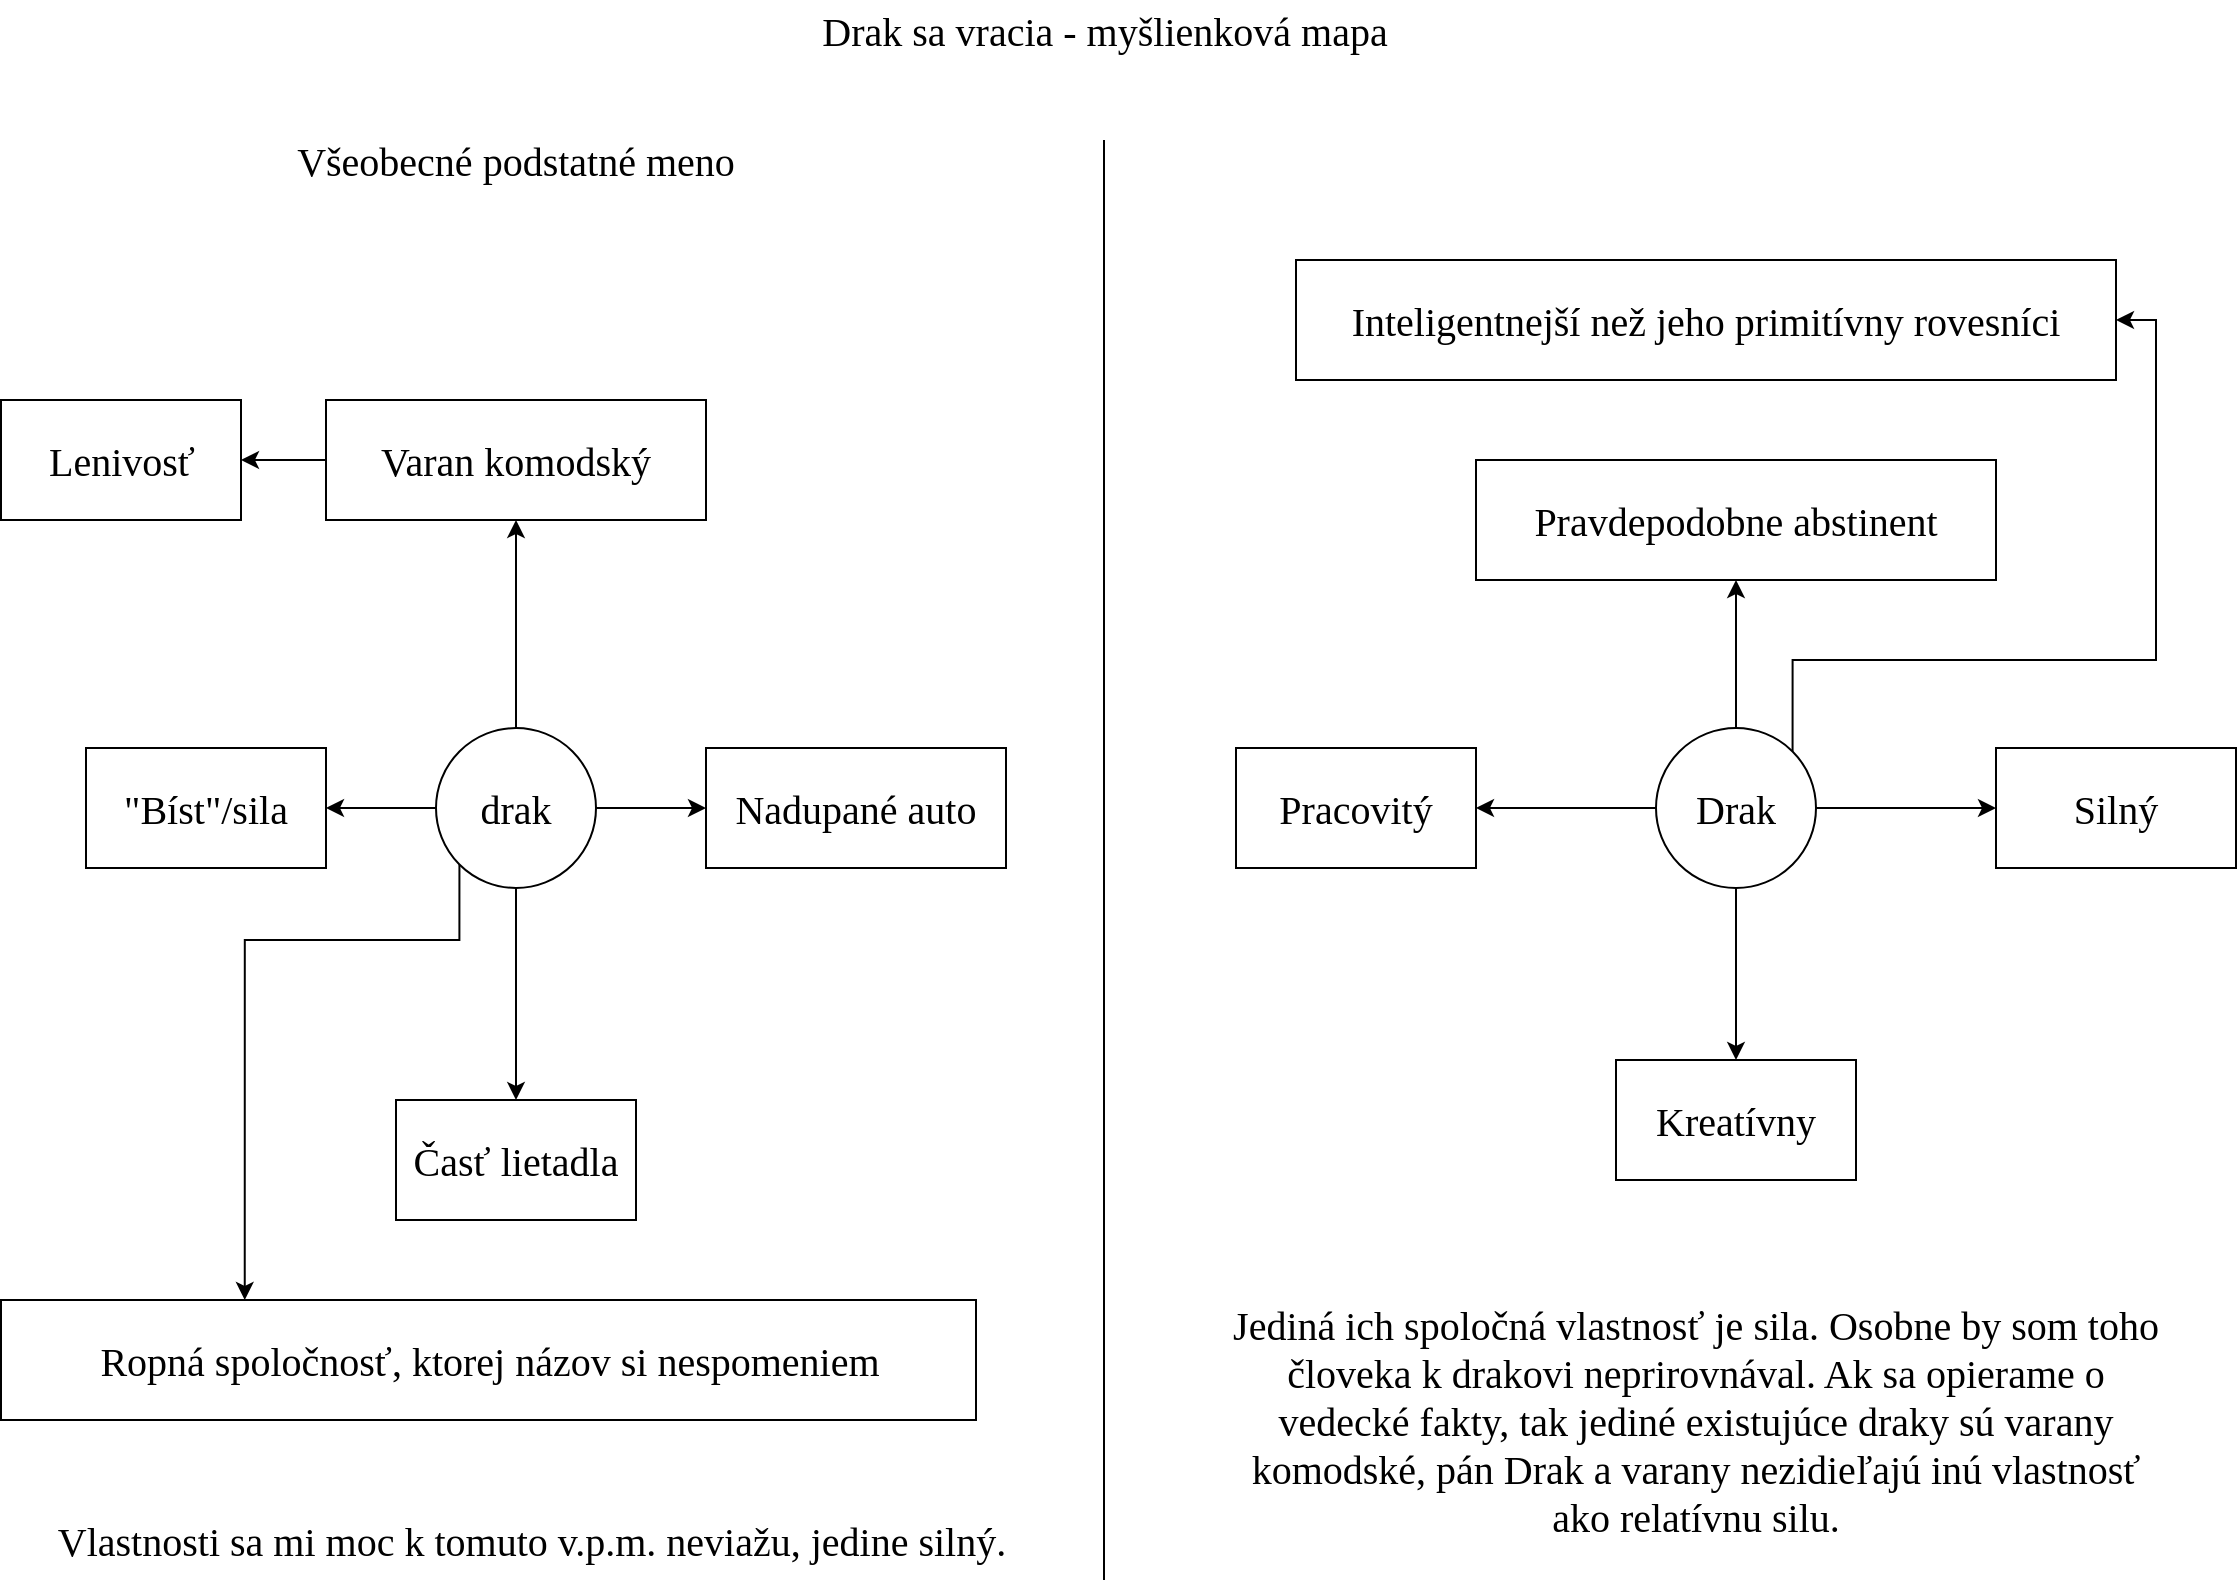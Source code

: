 <mxfile version="12.6.5" type="device"><diagram id="emyQ-_Be8F-ncEG-YJXW" name="Page-1"><mxGraphModel dx="1102" dy="1023" grid="1" gridSize="10" guides="1" tooltips="1" connect="1" arrows="1" fold="1" page="1" pageScale="1" pageWidth="1169" pageHeight="827" math="0" shadow="0"><root><mxCell id="0"/><mxCell id="1" parent="0"/><mxCell id="FTowzK613ElJCaTIjQ1t-1" value="Drak sa vracia - myšlienková mapa" style="text;html=1;strokeColor=none;fillColor=none;align=center;verticalAlign=middle;whiteSpace=wrap;rounded=0;fontFamily=Ubuntu;fontSize=20;" parent="1" vertex="1"><mxGeometry x="418" y="10" width="333" height="30" as="geometry"/></mxCell><mxCell id="FTowzK613ElJCaTIjQ1t-2" value="" style="endArrow=none;html=1;fontFamily=Ubuntu;fontSize=20;" parent="1" edge="1"><mxGeometry width="50" height="50" relative="1" as="geometry"><mxPoint x="584" y="800" as="sourcePoint"/><mxPoint x="584" y="80" as="targetPoint"/></mxGeometry></mxCell><mxCell id="FTowzK613ElJCaTIjQ1t-3" value="Všeobecné podstatné meno" style="text;html=1;strokeColor=none;fillColor=none;align=center;verticalAlign=middle;whiteSpace=wrap;rounded=0;fontFamily=Ubuntu;fontSize=20;" parent="1" vertex="1"><mxGeometry x="150" y="80" width="280" height="20" as="geometry"/></mxCell><mxCell id="FTowzK613ElJCaTIjQ1t-6" style="edgeStyle=orthogonalEdgeStyle;rounded=0;orthogonalLoop=1;jettySize=auto;html=1;exitX=0.5;exitY=1;exitDx=0;exitDy=0;entryX=0.5;entryY=0;entryDx=0;entryDy=0;fontFamily=Ubuntu;fontSize=20;" parent="1" source="FTowzK613ElJCaTIjQ1t-4" target="FTowzK613ElJCaTIjQ1t-5" edge="1"><mxGeometry relative="1" as="geometry"/></mxCell><mxCell id="FTowzK613ElJCaTIjQ1t-11" style="edgeStyle=orthogonalEdgeStyle;rounded=0;orthogonalLoop=1;jettySize=auto;html=1;exitX=0.5;exitY=0;exitDx=0;exitDy=0;entryX=0.5;entryY=1;entryDx=0;entryDy=0;fontFamily=Ubuntu;fontSize=20;" parent="1" source="FTowzK613ElJCaTIjQ1t-4" target="FTowzK613ElJCaTIjQ1t-7" edge="1"><mxGeometry relative="1" as="geometry"/></mxCell><mxCell id="FTowzK613ElJCaTIjQ1t-13" style="edgeStyle=orthogonalEdgeStyle;rounded=0;orthogonalLoop=1;jettySize=auto;html=1;exitX=1;exitY=0.5;exitDx=0;exitDy=0;entryX=0;entryY=0.5;entryDx=0;entryDy=0;fontFamily=Ubuntu;fontSize=20;" parent="1" source="FTowzK613ElJCaTIjQ1t-4" target="FTowzK613ElJCaTIjQ1t-12" edge="1"><mxGeometry relative="1" as="geometry"/></mxCell><mxCell id="FTowzK613ElJCaTIjQ1t-15" style="edgeStyle=orthogonalEdgeStyle;rounded=0;orthogonalLoop=1;jettySize=auto;html=1;exitX=0;exitY=0.5;exitDx=0;exitDy=0;entryX=1;entryY=0.5;entryDx=0;entryDy=0;fontFamily=Ubuntu;fontSize=20;" parent="1" source="FTowzK613ElJCaTIjQ1t-4" target="FTowzK613ElJCaTIjQ1t-14" edge="1"><mxGeometry relative="1" as="geometry"/></mxCell><mxCell id="FTowzK613ElJCaTIjQ1t-17" style="edgeStyle=orthogonalEdgeStyle;rounded=0;orthogonalLoop=1;jettySize=auto;html=1;exitX=0;exitY=1;exitDx=0;exitDy=0;entryX=0.25;entryY=0;entryDx=0;entryDy=0;fontFamily=Ubuntu;fontSize=20;" parent="1" source="FTowzK613ElJCaTIjQ1t-4" target="FTowzK613ElJCaTIjQ1t-16" edge="1"><mxGeometry relative="1" as="geometry"><Array as="points"><mxPoint x="262" y="480"/><mxPoint x="154" y="480"/></Array></mxGeometry></mxCell><mxCell id="FTowzK613ElJCaTIjQ1t-4" value="drak" style="ellipse;whiteSpace=wrap;html=1;aspect=fixed;fontFamily=Ubuntu;fontSize=20;" parent="1" vertex="1"><mxGeometry x="250" y="374" width="80" height="80" as="geometry"/></mxCell><mxCell id="FTowzK613ElJCaTIjQ1t-5" value="Časť lietadla" style="rounded=0;whiteSpace=wrap;html=1;fontFamily=Ubuntu;fontSize=20;" parent="1" vertex="1"><mxGeometry x="230" y="560" width="120" height="60" as="geometry"/></mxCell><mxCell id="FTowzK613ElJCaTIjQ1t-37" style="edgeStyle=orthogonalEdgeStyle;rounded=0;orthogonalLoop=1;jettySize=auto;html=1;exitX=0;exitY=0.5;exitDx=0;exitDy=0;entryX=1;entryY=0.5;entryDx=0;entryDy=0;fontFamily=Ubuntu;fontSize=20;" parent="1" source="FTowzK613ElJCaTIjQ1t-7" target="FTowzK613ElJCaTIjQ1t-36" edge="1"><mxGeometry relative="1" as="geometry"/></mxCell><mxCell id="FTowzK613ElJCaTIjQ1t-7" value="Varan komodský" style="rounded=0;whiteSpace=wrap;html=1;fontFamily=Ubuntu;fontSize=20;" parent="1" vertex="1"><mxGeometry x="195" y="210" width="190" height="60" as="geometry"/></mxCell><mxCell id="FTowzK613ElJCaTIjQ1t-12" value="Nadupané auto" style="rounded=0;whiteSpace=wrap;html=1;fontFamily=Ubuntu;fontSize=20;" parent="1" vertex="1"><mxGeometry x="385" y="384" width="150" height="60" as="geometry"/></mxCell><mxCell id="FTowzK613ElJCaTIjQ1t-14" value="&quot;Bíst&quot;/sila" style="rounded=0;whiteSpace=wrap;html=1;fontFamily=Ubuntu;fontSize=20;" parent="1" vertex="1"><mxGeometry x="75" y="384" width="120" height="60" as="geometry"/></mxCell><mxCell id="FTowzK613ElJCaTIjQ1t-16" value="Ropná spoločnosť, ktorej názov si nespomeniem" style="rounded=0;whiteSpace=wrap;html=1;fontFamily=Ubuntu;fontSize=20;" parent="1" vertex="1"><mxGeometry x="32.5" y="660" width="487.5" height="60" as="geometry"/></mxCell><mxCell id="FTowzK613ElJCaTIjQ1t-22" style="edgeStyle=orthogonalEdgeStyle;rounded=0;orthogonalLoop=1;jettySize=auto;html=1;exitX=0;exitY=0.5;exitDx=0;exitDy=0;entryX=1;entryY=0.5;entryDx=0;entryDy=0;fontFamily=Ubuntu;fontSize=20;" parent="1" source="FTowzK613ElJCaTIjQ1t-18" target="FTowzK613ElJCaTIjQ1t-21" edge="1"><mxGeometry relative="1" as="geometry"/></mxCell><mxCell id="FTowzK613ElJCaTIjQ1t-23" style="edgeStyle=orthogonalEdgeStyle;rounded=0;orthogonalLoop=1;jettySize=auto;html=1;exitX=1;exitY=0.5;exitDx=0;exitDy=0;entryX=0;entryY=0.5;entryDx=0;entryDy=0;fontFamily=Ubuntu;fontSize=20;" parent="1" source="FTowzK613ElJCaTIjQ1t-18" target="FTowzK613ElJCaTIjQ1t-20" edge="1"><mxGeometry relative="1" as="geometry"/></mxCell><mxCell id="FTowzK613ElJCaTIjQ1t-24" style="edgeStyle=orthogonalEdgeStyle;rounded=0;orthogonalLoop=1;jettySize=auto;html=1;exitX=0.5;exitY=0;exitDx=0;exitDy=0;entryX=0.5;entryY=1;entryDx=0;entryDy=0;fontFamily=Ubuntu;fontSize=20;" parent="1" source="FTowzK613ElJCaTIjQ1t-18" target="FTowzK613ElJCaTIjQ1t-19" edge="1"><mxGeometry relative="1" as="geometry"/></mxCell><mxCell id="FTowzK613ElJCaTIjQ1t-28" style="edgeStyle=orthogonalEdgeStyle;rounded=0;orthogonalLoop=1;jettySize=auto;html=1;exitX=0.5;exitY=1;exitDx=0;exitDy=0;entryX=0.5;entryY=0;entryDx=0;entryDy=0;fontFamily=Ubuntu;fontSize=20;" parent="1" source="FTowzK613ElJCaTIjQ1t-18" target="FTowzK613ElJCaTIjQ1t-26" edge="1"><mxGeometry relative="1" as="geometry"/></mxCell><mxCell id="FTowzK613ElJCaTIjQ1t-32" style="edgeStyle=orthogonalEdgeStyle;rounded=0;orthogonalLoop=1;jettySize=auto;html=1;exitX=1;exitY=0;exitDx=0;exitDy=0;entryX=1;entryY=0.5;entryDx=0;entryDy=0;fontFamily=Ubuntu;fontSize=20;" parent="1" source="FTowzK613ElJCaTIjQ1t-18" target="FTowzK613ElJCaTIjQ1t-30" edge="1"><mxGeometry relative="1" as="geometry"><Array as="points"><mxPoint x="928" y="340"/><mxPoint x="1110" y="340"/><mxPoint x="1110" y="170"/></Array></mxGeometry></mxCell><mxCell id="FTowzK613ElJCaTIjQ1t-18" value="Drak" style="ellipse;whiteSpace=wrap;html=1;aspect=fixed;fontFamily=Ubuntu;fontSize=20;" parent="1" vertex="1"><mxGeometry x="860" y="374" width="80" height="80" as="geometry"/></mxCell><mxCell id="FTowzK613ElJCaTIjQ1t-19" value="Pravdepodobne abstinent" style="rounded=0;whiteSpace=wrap;html=1;fontFamily=Ubuntu;fontSize=20;" parent="1" vertex="1"><mxGeometry x="770" y="240" width="260" height="60" as="geometry"/></mxCell><mxCell id="FTowzK613ElJCaTIjQ1t-20" value="Silný" style="rounded=0;whiteSpace=wrap;html=1;fontFamily=Ubuntu;fontSize=20;" parent="1" vertex="1"><mxGeometry x="1030" y="384" width="120" height="60" as="geometry"/></mxCell><mxCell id="FTowzK613ElJCaTIjQ1t-21" value="Pracovitý" style="rounded=0;whiteSpace=wrap;html=1;fontFamily=Ubuntu;fontSize=20;" parent="1" vertex="1"><mxGeometry x="650" y="384" width="120" height="60" as="geometry"/></mxCell><mxCell id="FTowzK613ElJCaTIjQ1t-25" value="Vlastnosti sa mi moc k tomuto v.p.m. neviažu, jedine silný." style="text;html=1;strokeColor=none;fillColor=none;align=center;verticalAlign=middle;whiteSpace=wrap;rounded=0;fontFamily=Ubuntu;fontSize=20;" parent="1" vertex="1"><mxGeometry x="32.5" y="770" width="530" height="20" as="geometry"/></mxCell><mxCell id="FTowzK613ElJCaTIjQ1t-26" value="Kreatívny" style="rounded=0;whiteSpace=wrap;html=1;fontFamily=Ubuntu;fontSize=20;" parent="1" vertex="1"><mxGeometry x="840" y="540" width="120" height="60" as="geometry"/></mxCell><mxCell id="FTowzK613ElJCaTIjQ1t-29" value="Jediná ich spoločná vlastnosť je sila. Osobne by som toho človeka k drakovi neprirovnával. Ak sa opierame o vedecké fakty, tak jediné existujúce draky sú varany komodské, pán Drak a varany nezidieľajú inú vlastnosť ako relatívnu silu." style="text;html=1;strokeColor=none;fillColor=none;align=center;verticalAlign=middle;whiteSpace=wrap;rounded=0;fontFamily=Ubuntu;fontSize=20;" parent="1" vertex="1"><mxGeometry x="640" y="640" width="480" height="160" as="geometry"/></mxCell><mxCell id="FTowzK613ElJCaTIjQ1t-30" value="Inteligentnejší než jeho primitívny rovesníci" style="rounded=0;whiteSpace=wrap;html=1;fontFamily=Ubuntu;fontSize=20;" parent="1" vertex="1"><mxGeometry x="680" y="140" width="410" height="60" as="geometry"/></mxCell><mxCell id="FTowzK613ElJCaTIjQ1t-36" value="Lenivosť" style="rounded=0;whiteSpace=wrap;html=1;fontFamily=Ubuntu;fontSize=20;" parent="1" vertex="1"><mxGeometry x="32.5" y="210" width="120" height="60" as="geometry"/></mxCell></root></mxGraphModel></diagram></mxfile>